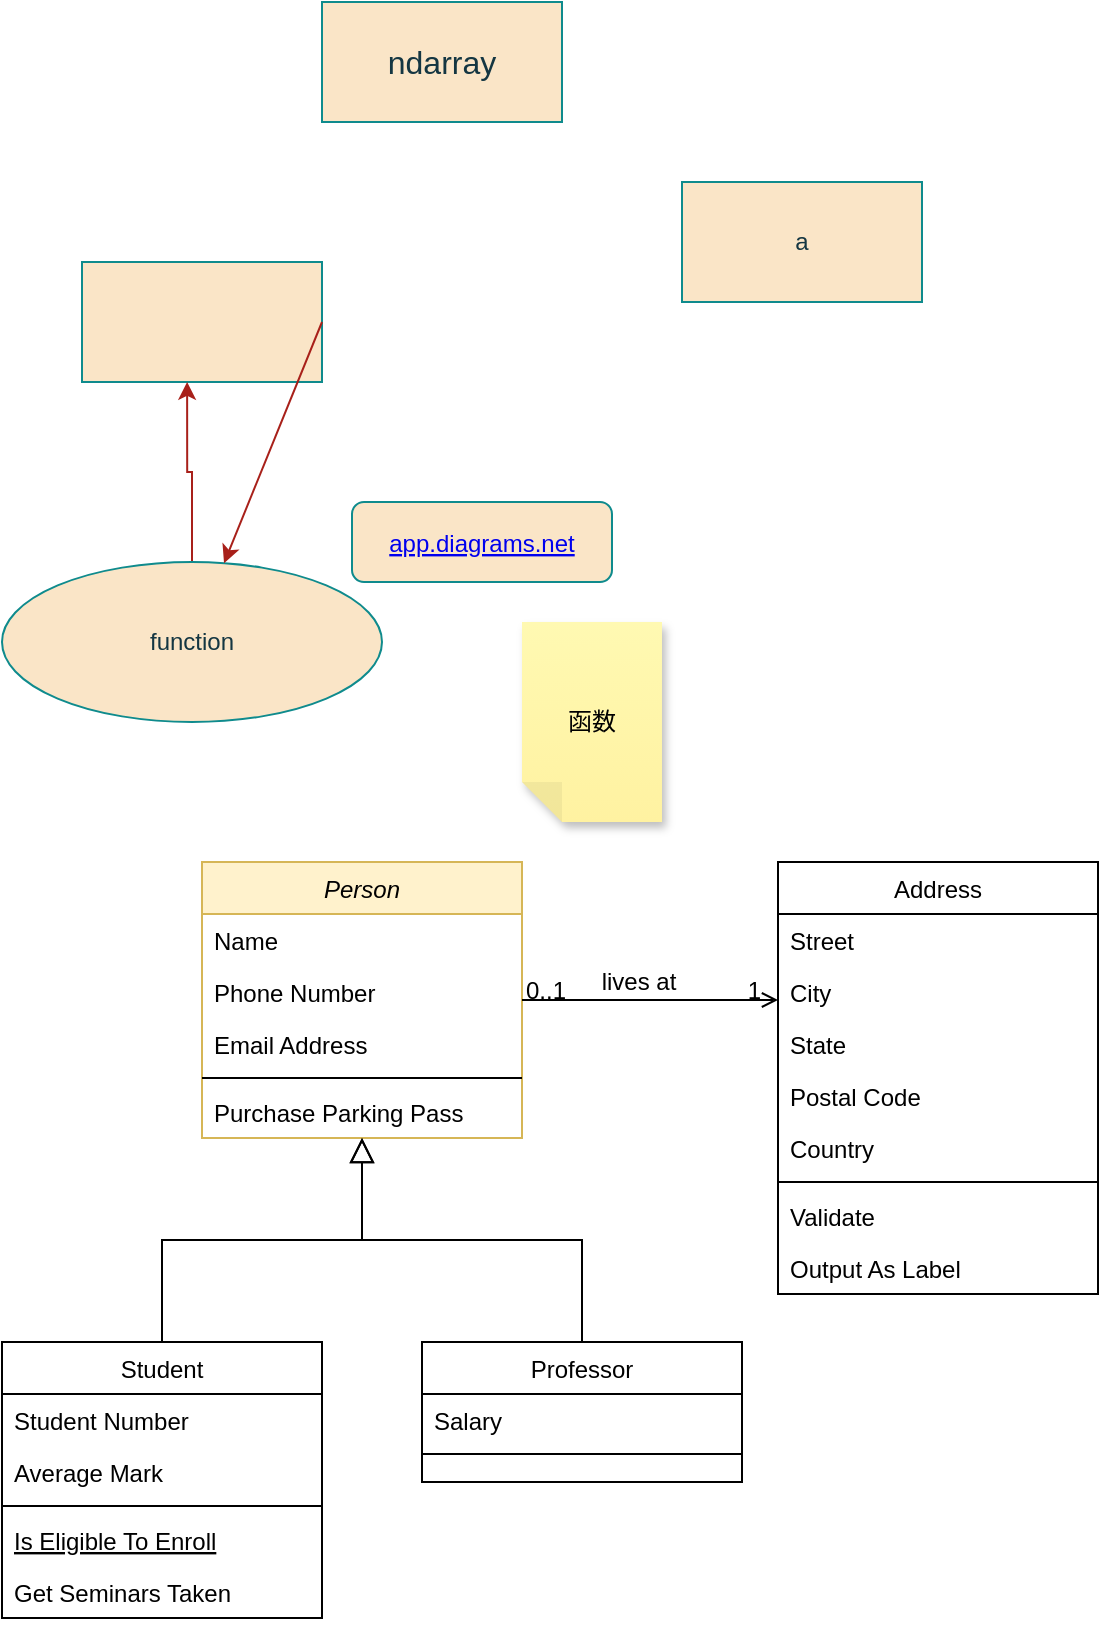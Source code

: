 <mxfile version="21.0.6" type="github">
  <diagram id="R2lEEEUBdFMjLlhIrx00" name="Page-1">
    <mxGraphModel dx="756" dy="509" grid="1" gridSize="10" guides="1" tooltips="1" connect="1" arrows="1" fold="1" page="1" pageScale="1" pageWidth="850" pageHeight="1100" background="#ffffff" math="0" shadow="0" extFonts="Permanent Marker^https://fonts.googleapis.com/css?family=Permanent+Marker">
      <root>
        <mxCell id="0" />
        <mxCell id="1" parent="0" />
        <mxCell id="8pjlkhYPB0H8xhrcovWp-1" value="" style="whiteSpace=wrap;html=1;strokeColor=#0F8B8D;fontColor=#143642;fillColor=#FAE5C7;labelBackgroundColor=none;" vertex="1" parent="1">
          <mxGeometry x="170" y="140" width="120" height="60" as="geometry" />
        </mxCell>
        <mxCell id="8pjlkhYPB0H8xhrcovWp-4" style="edgeStyle=orthogonalEdgeStyle;rounded=0;orthogonalLoop=1;jettySize=auto;html=1;entryX=0.438;entryY=0.999;entryDx=0;entryDy=0;entryPerimeter=0;strokeColor=#A8201A;fontColor=default;fillColor=#FAE5C7;labelBackgroundColor=none;" edge="1" parent="1" source="8pjlkhYPB0H8xhrcovWp-3" target="8pjlkhYPB0H8xhrcovWp-1">
          <mxGeometry relative="1" as="geometry" />
        </mxCell>
        <mxCell id="8pjlkhYPB0H8xhrcovWp-3" value="function" style="ellipse;whiteSpace=wrap;html=1;strokeColor=#0F8B8D;fontColor=#143642;fillColor=#FAE5C7;labelBackgroundColor=none;" vertex="1" parent="1">
          <mxGeometry x="130" y="290" width="190" height="80" as="geometry" />
        </mxCell>
        <mxCell id="8pjlkhYPB0H8xhrcovWp-5" value="" style="edgeStyle=none;orthogonalLoop=1;jettySize=auto;html=1;rounded=0;strokeColor=#A8201A;fontColor=#143642;fillColor=#FAE5C7;exitX=1;exitY=0.5;exitDx=0;exitDy=0;" edge="1" parent="1" source="8pjlkhYPB0H8xhrcovWp-1" target="8pjlkhYPB0H8xhrcovWp-3">
          <mxGeometry width="80" relative="1" as="geometry">
            <mxPoint x="310" y="180" as="sourcePoint" />
            <mxPoint x="390" y="180" as="targetPoint" />
            <Array as="points" />
          </mxGeometry>
        </mxCell>
        <mxCell id="8pjlkhYPB0H8xhrcovWp-6" value="函数&lt;br&gt;" style="shape=note;whiteSpace=wrap;html=1;backgroundOutline=1;fontColor=#000000;darkOpacity=0.05;fillColor=#FFF9B2;strokeColor=none;fillStyle=solid;direction=west;gradientDirection=north;gradientColor=#FFF2A1;shadow=1;size=20;pointerEvents=1;" vertex="1" parent="1">
          <mxGeometry x="390" y="320" width="70" height="100" as="geometry" />
        </mxCell>
        <UserObject label="app.diagrams.net" link="https://app.diagrams.net" id="8pjlkhYPB0H8xhrcovWp-7">
          <mxCell style="fontColor=#0000EE;fontStyle=4;rounded=1;overflow=hidden;spacing=10;strokeColor=#0F8B8D;fillColor=#FAE5C7;" vertex="1" parent="1">
            <mxGeometry x="305" y="260" width="130" height="40" as="geometry" />
          </mxCell>
        </UserObject>
        <mxCell id="8pjlkhYPB0H8xhrcovWp-12" value="Person" style="swimlane;fontStyle=2;align=center;verticalAlign=top;childLayout=stackLayout;horizontal=1;startSize=26;horizontalStack=0;resizeParent=1;resizeLast=0;collapsible=1;marginBottom=0;rounded=0;shadow=0;strokeWidth=1;fillColor=#fff2cc;strokeColor=#d6b656;" vertex="1" parent="1">
          <mxGeometry x="230" y="440" width="160" height="138" as="geometry">
            <mxRectangle x="230" y="140" width="160" height="26" as="alternateBounds" />
          </mxGeometry>
        </mxCell>
        <mxCell id="8pjlkhYPB0H8xhrcovWp-13" value="Name" style="text;align=left;verticalAlign=top;spacingLeft=4;spacingRight=4;overflow=hidden;rotatable=0;points=[[0,0.5],[1,0.5]];portConstraint=eastwest;" vertex="1" parent="8pjlkhYPB0H8xhrcovWp-12">
          <mxGeometry y="26" width="160" height="26" as="geometry" />
        </mxCell>
        <mxCell id="8pjlkhYPB0H8xhrcovWp-14" value="Phone Number" style="text;align=left;verticalAlign=top;spacingLeft=4;spacingRight=4;overflow=hidden;rotatable=0;points=[[0,0.5],[1,0.5]];portConstraint=eastwest;rounded=0;shadow=0;html=0;" vertex="1" parent="8pjlkhYPB0H8xhrcovWp-12">
          <mxGeometry y="52" width="160" height="26" as="geometry" />
        </mxCell>
        <mxCell id="8pjlkhYPB0H8xhrcovWp-15" value="Email Address" style="text;align=left;verticalAlign=top;spacingLeft=4;spacingRight=4;overflow=hidden;rotatable=0;points=[[0,0.5],[1,0.5]];portConstraint=eastwest;rounded=0;shadow=0;html=0;" vertex="1" parent="8pjlkhYPB0H8xhrcovWp-12">
          <mxGeometry y="78" width="160" height="26" as="geometry" />
        </mxCell>
        <mxCell id="8pjlkhYPB0H8xhrcovWp-16" value="" style="line;html=1;strokeWidth=1;align=left;verticalAlign=middle;spacingTop=-1;spacingLeft=3;spacingRight=3;rotatable=0;labelPosition=right;points=[];portConstraint=eastwest;" vertex="1" parent="8pjlkhYPB0H8xhrcovWp-12">
          <mxGeometry y="104" width="160" height="8" as="geometry" />
        </mxCell>
        <mxCell id="8pjlkhYPB0H8xhrcovWp-17" value="Purchase Parking Pass" style="text;align=left;verticalAlign=top;spacingLeft=4;spacingRight=4;overflow=hidden;rotatable=0;points=[[0,0.5],[1,0.5]];portConstraint=eastwest;" vertex="1" parent="8pjlkhYPB0H8xhrcovWp-12">
          <mxGeometry y="112" width="160" height="26" as="geometry" />
        </mxCell>
        <mxCell id="8pjlkhYPB0H8xhrcovWp-18" value="Student" style="swimlane;fontStyle=0;align=center;verticalAlign=top;childLayout=stackLayout;horizontal=1;startSize=26;horizontalStack=0;resizeParent=1;resizeLast=0;collapsible=1;marginBottom=0;rounded=0;shadow=0;strokeWidth=1;" vertex="1" parent="1">
          <mxGeometry x="130" y="680" width="160" height="138" as="geometry">
            <mxRectangle x="130" y="380" width="160" height="26" as="alternateBounds" />
          </mxGeometry>
        </mxCell>
        <mxCell id="8pjlkhYPB0H8xhrcovWp-19" value="Student Number" style="text;align=left;verticalAlign=top;spacingLeft=4;spacingRight=4;overflow=hidden;rotatable=0;points=[[0,0.5],[1,0.5]];portConstraint=eastwest;" vertex="1" parent="8pjlkhYPB0H8xhrcovWp-18">
          <mxGeometry y="26" width="160" height="26" as="geometry" />
        </mxCell>
        <mxCell id="8pjlkhYPB0H8xhrcovWp-20" value="Average Mark" style="text;align=left;verticalAlign=top;spacingLeft=4;spacingRight=4;overflow=hidden;rotatable=0;points=[[0,0.5],[1,0.5]];portConstraint=eastwest;rounded=0;shadow=0;html=0;" vertex="1" parent="8pjlkhYPB0H8xhrcovWp-18">
          <mxGeometry y="52" width="160" height="26" as="geometry" />
        </mxCell>
        <mxCell id="8pjlkhYPB0H8xhrcovWp-21" value="" style="line;html=1;strokeWidth=1;align=left;verticalAlign=middle;spacingTop=-1;spacingLeft=3;spacingRight=3;rotatable=0;labelPosition=right;points=[];portConstraint=eastwest;" vertex="1" parent="8pjlkhYPB0H8xhrcovWp-18">
          <mxGeometry y="78" width="160" height="8" as="geometry" />
        </mxCell>
        <mxCell id="8pjlkhYPB0H8xhrcovWp-22" value="Is Eligible To Enroll" style="text;align=left;verticalAlign=top;spacingLeft=4;spacingRight=4;overflow=hidden;rotatable=0;points=[[0,0.5],[1,0.5]];portConstraint=eastwest;fontStyle=4" vertex="1" parent="8pjlkhYPB0H8xhrcovWp-18">
          <mxGeometry y="86" width="160" height="26" as="geometry" />
        </mxCell>
        <mxCell id="8pjlkhYPB0H8xhrcovWp-23" value="Get Seminars Taken" style="text;align=left;verticalAlign=top;spacingLeft=4;spacingRight=4;overflow=hidden;rotatable=0;points=[[0,0.5],[1,0.5]];portConstraint=eastwest;" vertex="1" parent="8pjlkhYPB0H8xhrcovWp-18">
          <mxGeometry y="112" width="160" height="26" as="geometry" />
        </mxCell>
        <mxCell id="8pjlkhYPB0H8xhrcovWp-24" value="" style="endArrow=block;endSize=10;endFill=0;shadow=0;strokeWidth=1;rounded=0;edgeStyle=elbowEdgeStyle;elbow=vertical;" edge="1" parent="1" source="8pjlkhYPB0H8xhrcovWp-18" target="8pjlkhYPB0H8xhrcovWp-12">
          <mxGeometry width="160" relative="1" as="geometry">
            <mxPoint x="210" y="523" as="sourcePoint" />
            <mxPoint x="210" y="523" as="targetPoint" />
          </mxGeometry>
        </mxCell>
        <mxCell id="8pjlkhYPB0H8xhrcovWp-25" value="Professor" style="swimlane;fontStyle=0;align=center;verticalAlign=top;childLayout=stackLayout;horizontal=1;startSize=26;horizontalStack=0;resizeParent=1;resizeLast=0;collapsible=1;marginBottom=0;rounded=0;shadow=0;strokeWidth=1;" vertex="1" parent="1">
          <mxGeometry x="340" y="680" width="160" height="70" as="geometry">
            <mxRectangle x="340" y="380" width="170" height="26" as="alternateBounds" />
          </mxGeometry>
        </mxCell>
        <mxCell id="8pjlkhYPB0H8xhrcovWp-26" value="Salary" style="text;align=left;verticalAlign=top;spacingLeft=4;spacingRight=4;overflow=hidden;rotatable=0;points=[[0,0.5],[1,0.5]];portConstraint=eastwest;" vertex="1" parent="8pjlkhYPB0H8xhrcovWp-25">
          <mxGeometry y="26" width="160" height="26" as="geometry" />
        </mxCell>
        <mxCell id="8pjlkhYPB0H8xhrcovWp-27" value="" style="line;html=1;strokeWidth=1;align=left;verticalAlign=middle;spacingTop=-1;spacingLeft=3;spacingRight=3;rotatable=0;labelPosition=right;points=[];portConstraint=eastwest;" vertex="1" parent="8pjlkhYPB0H8xhrcovWp-25">
          <mxGeometry y="52" width="160" height="8" as="geometry" />
        </mxCell>
        <mxCell id="8pjlkhYPB0H8xhrcovWp-28" value="" style="endArrow=block;endSize=10;endFill=0;shadow=0;strokeWidth=1;rounded=0;edgeStyle=elbowEdgeStyle;elbow=vertical;" edge="1" parent="1" source="8pjlkhYPB0H8xhrcovWp-25" target="8pjlkhYPB0H8xhrcovWp-12">
          <mxGeometry width="160" relative="1" as="geometry">
            <mxPoint x="220" y="693" as="sourcePoint" />
            <mxPoint x="320" y="591" as="targetPoint" />
          </mxGeometry>
        </mxCell>
        <mxCell id="8pjlkhYPB0H8xhrcovWp-29" value="Address" style="swimlane;fontStyle=0;align=center;verticalAlign=top;childLayout=stackLayout;horizontal=1;startSize=26;horizontalStack=0;resizeParent=1;resizeLast=0;collapsible=1;marginBottom=0;rounded=0;shadow=0;strokeWidth=1;" vertex="1" parent="1">
          <mxGeometry x="518" y="440" width="160" height="216" as="geometry">
            <mxRectangle x="550" y="140" width="160" height="26" as="alternateBounds" />
          </mxGeometry>
        </mxCell>
        <mxCell id="8pjlkhYPB0H8xhrcovWp-30" value="Street" style="text;align=left;verticalAlign=top;spacingLeft=4;spacingRight=4;overflow=hidden;rotatable=0;points=[[0,0.5],[1,0.5]];portConstraint=eastwest;" vertex="1" parent="8pjlkhYPB0H8xhrcovWp-29">
          <mxGeometry y="26" width="160" height="26" as="geometry" />
        </mxCell>
        <mxCell id="8pjlkhYPB0H8xhrcovWp-31" value="City" style="text;align=left;verticalAlign=top;spacingLeft=4;spacingRight=4;overflow=hidden;rotatable=0;points=[[0,0.5],[1,0.5]];portConstraint=eastwest;rounded=0;shadow=0;html=0;" vertex="1" parent="8pjlkhYPB0H8xhrcovWp-29">
          <mxGeometry y="52" width="160" height="26" as="geometry" />
        </mxCell>
        <mxCell id="8pjlkhYPB0H8xhrcovWp-32" value="State" style="text;align=left;verticalAlign=top;spacingLeft=4;spacingRight=4;overflow=hidden;rotatable=0;points=[[0,0.5],[1,0.5]];portConstraint=eastwest;rounded=0;shadow=0;html=0;" vertex="1" parent="8pjlkhYPB0H8xhrcovWp-29">
          <mxGeometry y="78" width="160" height="26" as="geometry" />
        </mxCell>
        <mxCell id="8pjlkhYPB0H8xhrcovWp-33" value="Postal Code" style="text;align=left;verticalAlign=top;spacingLeft=4;spacingRight=4;overflow=hidden;rotatable=0;points=[[0,0.5],[1,0.5]];portConstraint=eastwest;rounded=0;shadow=0;html=0;" vertex="1" parent="8pjlkhYPB0H8xhrcovWp-29">
          <mxGeometry y="104" width="160" height="26" as="geometry" />
        </mxCell>
        <mxCell id="8pjlkhYPB0H8xhrcovWp-34" value="Country" style="text;align=left;verticalAlign=top;spacingLeft=4;spacingRight=4;overflow=hidden;rotatable=0;points=[[0,0.5],[1,0.5]];portConstraint=eastwest;rounded=0;shadow=0;html=0;" vertex="1" parent="8pjlkhYPB0H8xhrcovWp-29">
          <mxGeometry y="130" width="160" height="26" as="geometry" />
        </mxCell>
        <mxCell id="8pjlkhYPB0H8xhrcovWp-35" value="" style="line;html=1;strokeWidth=1;align=left;verticalAlign=middle;spacingTop=-1;spacingLeft=3;spacingRight=3;rotatable=0;labelPosition=right;points=[];portConstraint=eastwest;" vertex="1" parent="8pjlkhYPB0H8xhrcovWp-29">
          <mxGeometry y="156" width="160" height="8" as="geometry" />
        </mxCell>
        <mxCell id="8pjlkhYPB0H8xhrcovWp-36" value="Validate" style="text;align=left;verticalAlign=top;spacingLeft=4;spacingRight=4;overflow=hidden;rotatable=0;points=[[0,0.5],[1,0.5]];portConstraint=eastwest;" vertex="1" parent="8pjlkhYPB0H8xhrcovWp-29">
          <mxGeometry y="164" width="160" height="26" as="geometry" />
        </mxCell>
        <mxCell id="8pjlkhYPB0H8xhrcovWp-37" value="Output As Label" style="text;align=left;verticalAlign=top;spacingLeft=4;spacingRight=4;overflow=hidden;rotatable=0;points=[[0,0.5],[1,0.5]];portConstraint=eastwest;" vertex="1" parent="8pjlkhYPB0H8xhrcovWp-29">
          <mxGeometry y="190" width="160" height="26" as="geometry" />
        </mxCell>
        <mxCell id="8pjlkhYPB0H8xhrcovWp-38" value="" style="endArrow=open;shadow=0;strokeWidth=1;rounded=0;endFill=1;edgeStyle=elbowEdgeStyle;elbow=vertical;" edge="1" parent="1" source="8pjlkhYPB0H8xhrcovWp-12" target="8pjlkhYPB0H8xhrcovWp-29">
          <mxGeometry x="0.5" y="41" relative="1" as="geometry">
            <mxPoint x="390" y="512" as="sourcePoint" />
            <mxPoint x="550" y="512" as="targetPoint" />
            <mxPoint x="-40" y="32" as="offset" />
          </mxGeometry>
        </mxCell>
        <mxCell id="8pjlkhYPB0H8xhrcovWp-39" value="0..1" style="resizable=0;align=left;verticalAlign=bottom;labelBackgroundColor=none;fontSize=12;" connectable="0" vertex="1" parent="8pjlkhYPB0H8xhrcovWp-38">
          <mxGeometry x="-1" relative="1" as="geometry">
            <mxPoint y="4" as="offset" />
          </mxGeometry>
        </mxCell>
        <mxCell id="8pjlkhYPB0H8xhrcovWp-40" value="1" style="resizable=0;align=right;verticalAlign=bottom;labelBackgroundColor=none;fontSize=12;" connectable="0" vertex="1" parent="8pjlkhYPB0H8xhrcovWp-38">
          <mxGeometry x="1" relative="1" as="geometry">
            <mxPoint x="-7" y="4" as="offset" />
          </mxGeometry>
        </mxCell>
        <mxCell id="8pjlkhYPB0H8xhrcovWp-41" value="lives at" style="text;html=1;resizable=0;points=[];;align=center;verticalAlign=middle;labelBackgroundColor=none;rounded=0;shadow=0;strokeWidth=1;fontSize=12;" vertex="1" connectable="0" parent="8pjlkhYPB0H8xhrcovWp-38">
          <mxGeometry x="0.5" y="49" relative="1" as="geometry">
            <mxPoint x="-38" y="40" as="offset" />
          </mxGeometry>
        </mxCell>
        <mxCell id="8pjlkhYPB0H8xhrcovWp-42" value="&lt;font style=&quot;font-size: 16px;&quot;&gt;ndarray&lt;/font&gt;" style="whiteSpace=wrap;html=1;strokeColor=#0F8B8D;fontColor=#143642;fillColor=#FAE5C7;" vertex="1" parent="1">
          <mxGeometry x="290" y="10" width="120" height="60" as="geometry" />
        </mxCell>
        <mxCell id="8pjlkhYPB0H8xhrcovWp-43" value="a" style="whiteSpace=wrap;html=1;strokeColor=#0F8B8D;fontColor=#143642;fillColor=#FAE5C7;" vertex="1" parent="1">
          <mxGeometry x="470" y="100" width="120" height="60" as="geometry" />
        </mxCell>
      </root>
    </mxGraphModel>
  </diagram>
</mxfile>
